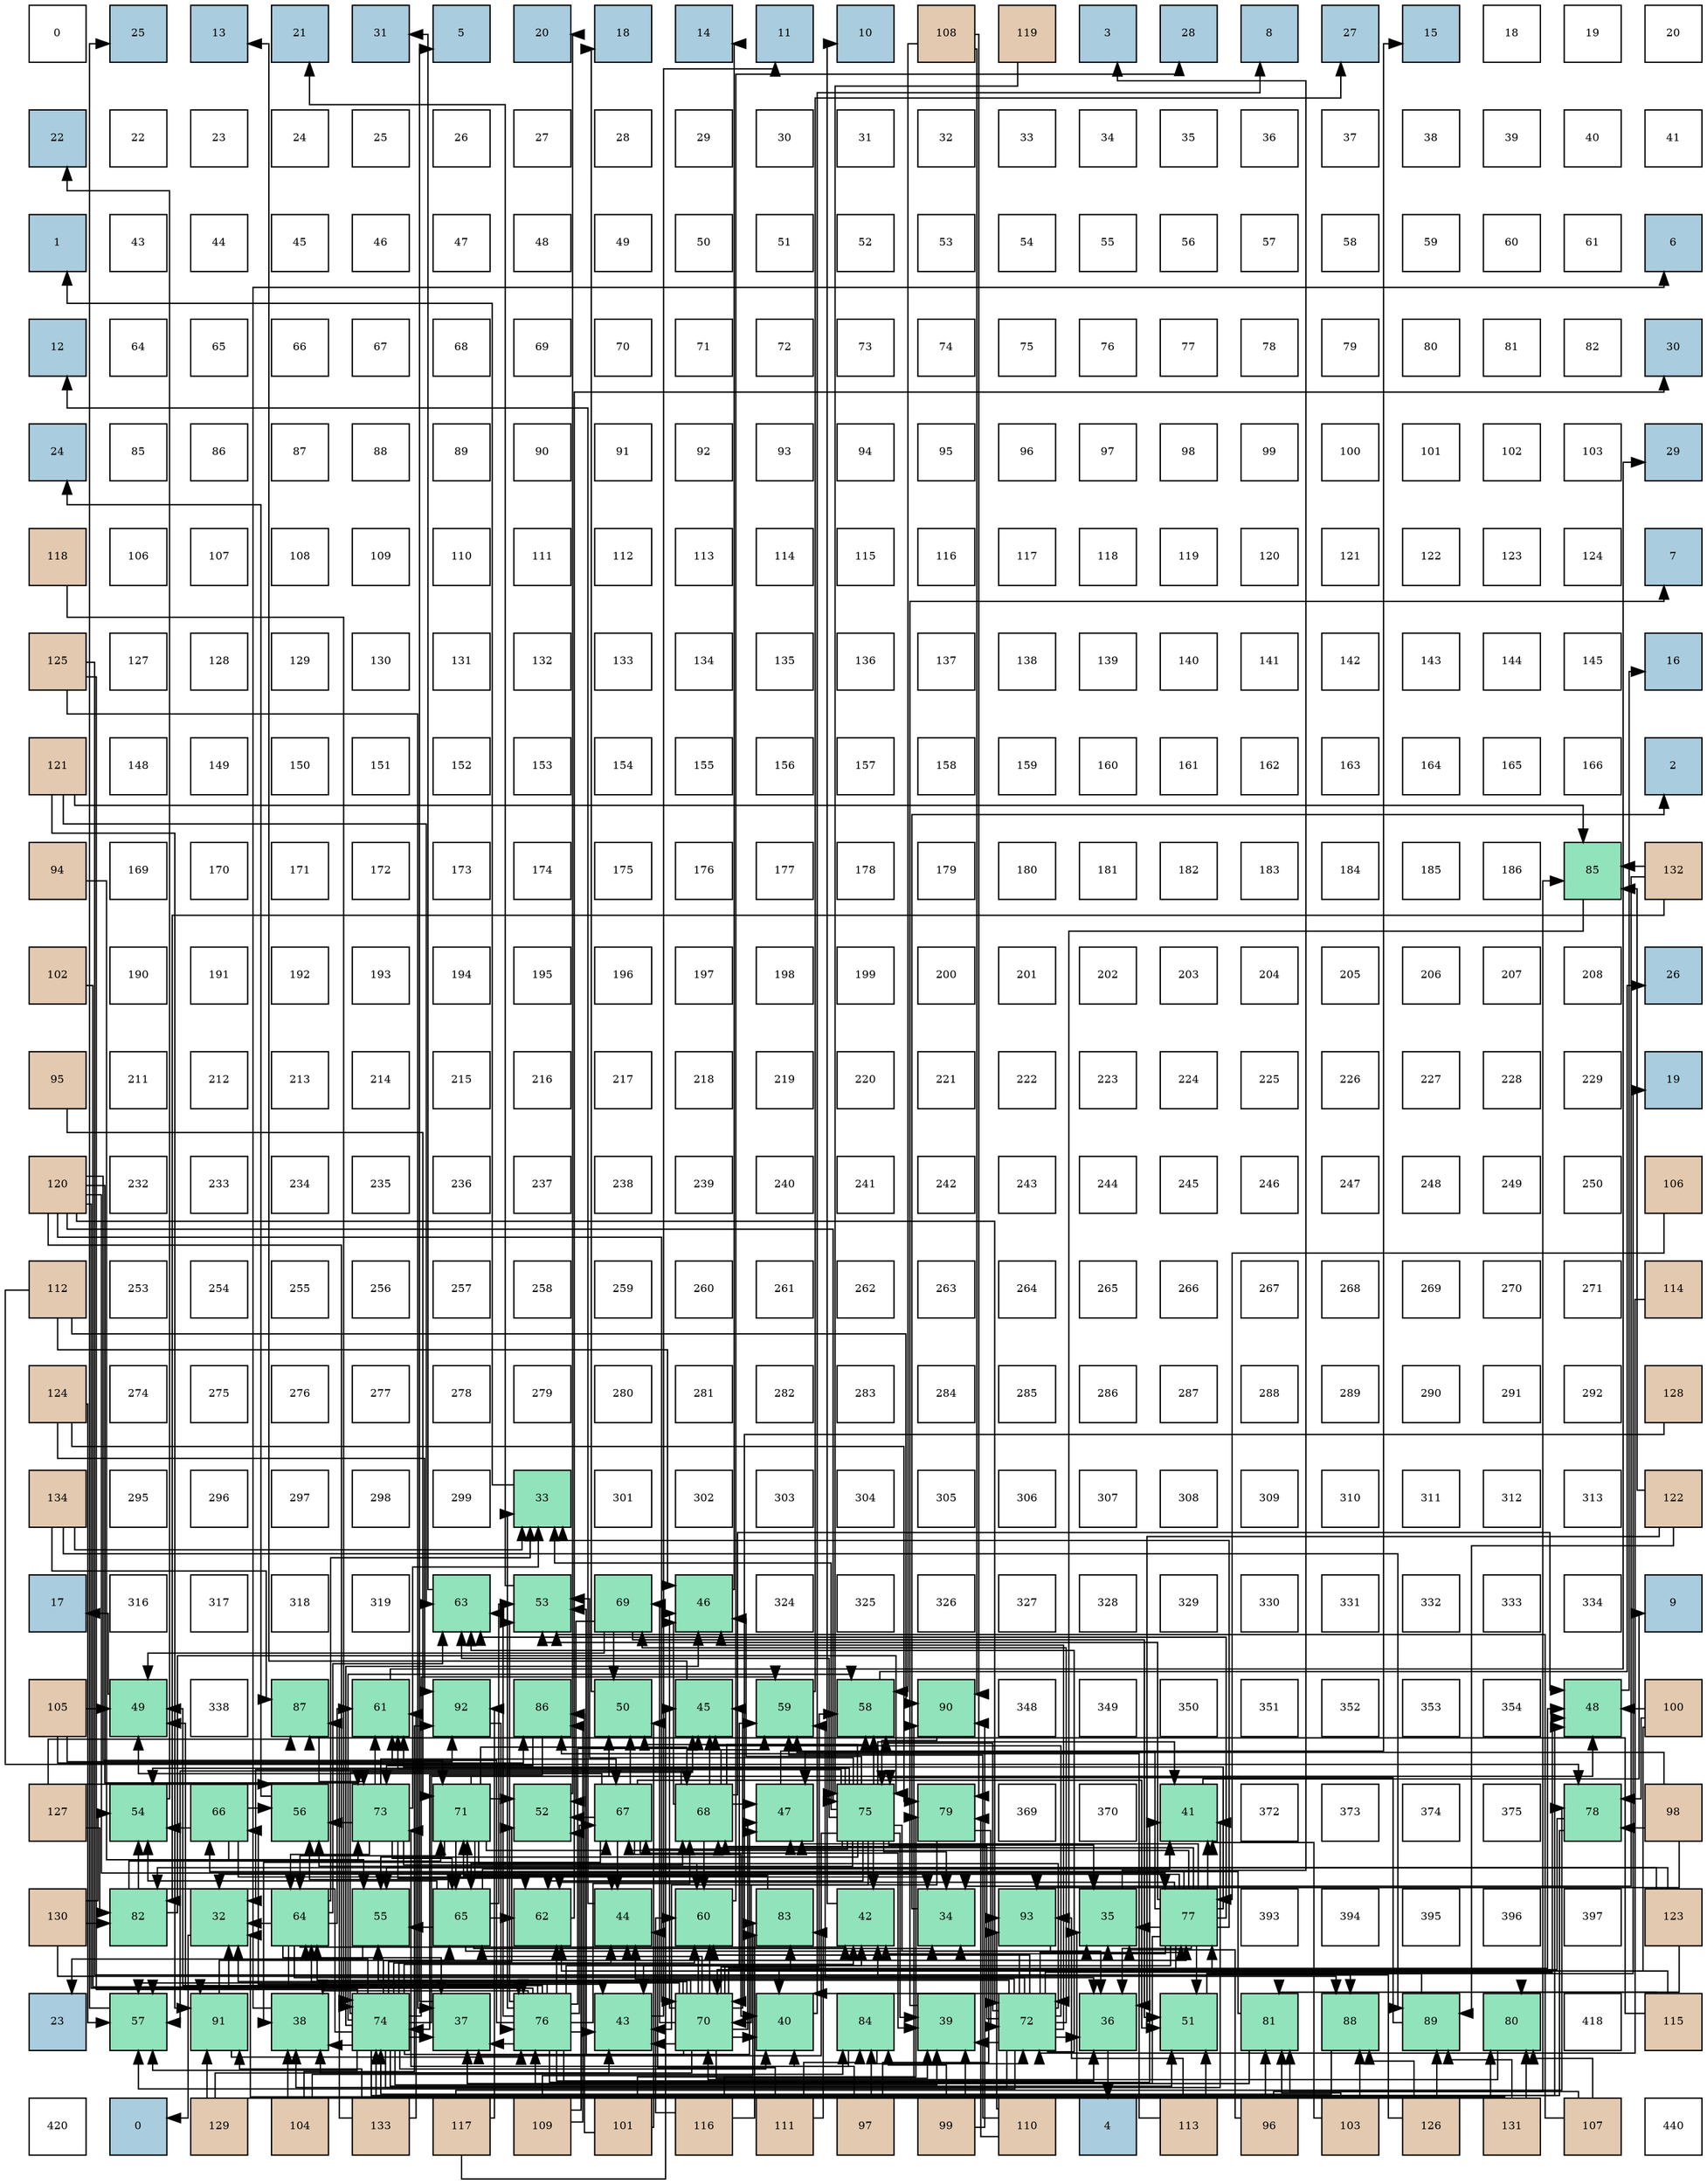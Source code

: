 digraph layout{
 rankdir=TB;
 splines=ortho;
 node [style=filled shape=square fixedsize=true width=0.6];
0[label="0", fontsize=8, fillcolor="#ffffff"];
1[label="25", fontsize=8, fillcolor="#a9ccde"];
2[label="13", fontsize=8, fillcolor="#a9ccde"];
3[label="21", fontsize=8, fillcolor="#a9ccde"];
4[label="31", fontsize=8, fillcolor="#a9ccde"];
5[label="5", fontsize=8, fillcolor="#a9ccde"];
6[label="20", fontsize=8, fillcolor="#a9ccde"];
7[label="18", fontsize=8, fillcolor="#a9ccde"];
8[label="14", fontsize=8, fillcolor="#a9ccde"];
9[label="11", fontsize=8, fillcolor="#a9ccde"];
10[label="10", fontsize=8, fillcolor="#a9ccde"];
11[label="108", fontsize=8, fillcolor="#e3c9af"];
12[label="119", fontsize=8, fillcolor="#e3c9af"];
13[label="3", fontsize=8, fillcolor="#a9ccde"];
14[label="28", fontsize=8, fillcolor="#a9ccde"];
15[label="8", fontsize=8, fillcolor="#a9ccde"];
16[label="27", fontsize=8, fillcolor="#a9ccde"];
17[label="15", fontsize=8, fillcolor="#a9ccde"];
18[label="18", fontsize=8, fillcolor="#ffffff"];
19[label="19", fontsize=8, fillcolor="#ffffff"];
20[label="20", fontsize=8, fillcolor="#ffffff"];
21[label="22", fontsize=8, fillcolor="#a9ccde"];
22[label="22", fontsize=8, fillcolor="#ffffff"];
23[label="23", fontsize=8, fillcolor="#ffffff"];
24[label="24", fontsize=8, fillcolor="#ffffff"];
25[label="25", fontsize=8, fillcolor="#ffffff"];
26[label="26", fontsize=8, fillcolor="#ffffff"];
27[label="27", fontsize=8, fillcolor="#ffffff"];
28[label="28", fontsize=8, fillcolor="#ffffff"];
29[label="29", fontsize=8, fillcolor="#ffffff"];
30[label="30", fontsize=8, fillcolor="#ffffff"];
31[label="31", fontsize=8, fillcolor="#ffffff"];
32[label="32", fontsize=8, fillcolor="#ffffff"];
33[label="33", fontsize=8, fillcolor="#ffffff"];
34[label="34", fontsize=8, fillcolor="#ffffff"];
35[label="35", fontsize=8, fillcolor="#ffffff"];
36[label="36", fontsize=8, fillcolor="#ffffff"];
37[label="37", fontsize=8, fillcolor="#ffffff"];
38[label="38", fontsize=8, fillcolor="#ffffff"];
39[label="39", fontsize=8, fillcolor="#ffffff"];
40[label="40", fontsize=8, fillcolor="#ffffff"];
41[label="41", fontsize=8, fillcolor="#ffffff"];
42[label="1", fontsize=8, fillcolor="#a9ccde"];
43[label="43", fontsize=8, fillcolor="#ffffff"];
44[label="44", fontsize=8, fillcolor="#ffffff"];
45[label="45", fontsize=8, fillcolor="#ffffff"];
46[label="46", fontsize=8, fillcolor="#ffffff"];
47[label="47", fontsize=8, fillcolor="#ffffff"];
48[label="48", fontsize=8, fillcolor="#ffffff"];
49[label="49", fontsize=8, fillcolor="#ffffff"];
50[label="50", fontsize=8, fillcolor="#ffffff"];
51[label="51", fontsize=8, fillcolor="#ffffff"];
52[label="52", fontsize=8, fillcolor="#ffffff"];
53[label="53", fontsize=8, fillcolor="#ffffff"];
54[label="54", fontsize=8, fillcolor="#ffffff"];
55[label="55", fontsize=8, fillcolor="#ffffff"];
56[label="56", fontsize=8, fillcolor="#ffffff"];
57[label="57", fontsize=8, fillcolor="#ffffff"];
58[label="58", fontsize=8, fillcolor="#ffffff"];
59[label="59", fontsize=8, fillcolor="#ffffff"];
60[label="60", fontsize=8, fillcolor="#ffffff"];
61[label="61", fontsize=8, fillcolor="#ffffff"];
62[label="6", fontsize=8, fillcolor="#a9ccde"];
63[label="12", fontsize=8, fillcolor="#a9ccde"];
64[label="64", fontsize=8, fillcolor="#ffffff"];
65[label="65", fontsize=8, fillcolor="#ffffff"];
66[label="66", fontsize=8, fillcolor="#ffffff"];
67[label="67", fontsize=8, fillcolor="#ffffff"];
68[label="68", fontsize=8, fillcolor="#ffffff"];
69[label="69", fontsize=8, fillcolor="#ffffff"];
70[label="70", fontsize=8, fillcolor="#ffffff"];
71[label="71", fontsize=8, fillcolor="#ffffff"];
72[label="72", fontsize=8, fillcolor="#ffffff"];
73[label="73", fontsize=8, fillcolor="#ffffff"];
74[label="74", fontsize=8, fillcolor="#ffffff"];
75[label="75", fontsize=8, fillcolor="#ffffff"];
76[label="76", fontsize=8, fillcolor="#ffffff"];
77[label="77", fontsize=8, fillcolor="#ffffff"];
78[label="78", fontsize=8, fillcolor="#ffffff"];
79[label="79", fontsize=8, fillcolor="#ffffff"];
80[label="80", fontsize=8, fillcolor="#ffffff"];
81[label="81", fontsize=8, fillcolor="#ffffff"];
82[label="82", fontsize=8, fillcolor="#ffffff"];
83[label="30", fontsize=8, fillcolor="#a9ccde"];
84[label="24", fontsize=8, fillcolor="#a9ccde"];
85[label="85", fontsize=8, fillcolor="#ffffff"];
86[label="86", fontsize=8, fillcolor="#ffffff"];
87[label="87", fontsize=8, fillcolor="#ffffff"];
88[label="88", fontsize=8, fillcolor="#ffffff"];
89[label="89", fontsize=8, fillcolor="#ffffff"];
90[label="90", fontsize=8, fillcolor="#ffffff"];
91[label="91", fontsize=8, fillcolor="#ffffff"];
92[label="92", fontsize=8, fillcolor="#ffffff"];
93[label="93", fontsize=8, fillcolor="#ffffff"];
94[label="94", fontsize=8, fillcolor="#ffffff"];
95[label="95", fontsize=8, fillcolor="#ffffff"];
96[label="96", fontsize=8, fillcolor="#ffffff"];
97[label="97", fontsize=8, fillcolor="#ffffff"];
98[label="98", fontsize=8, fillcolor="#ffffff"];
99[label="99", fontsize=8, fillcolor="#ffffff"];
100[label="100", fontsize=8, fillcolor="#ffffff"];
101[label="101", fontsize=8, fillcolor="#ffffff"];
102[label="102", fontsize=8, fillcolor="#ffffff"];
103[label="103", fontsize=8, fillcolor="#ffffff"];
104[label="29", fontsize=8, fillcolor="#a9ccde"];
105[label="118", fontsize=8, fillcolor="#e3c9af"];
106[label="106", fontsize=8, fillcolor="#ffffff"];
107[label="107", fontsize=8, fillcolor="#ffffff"];
108[label="108", fontsize=8, fillcolor="#ffffff"];
109[label="109", fontsize=8, fillcolor="#ffffff"];
110[label="110", fontsize=8, fillcolor="#ffffff"];
111[label="111", fontsize=8, fillcolor="#ffffff"];
112[label="112", fontsize=8, fillcolor="#ffffff"];
113[label="113", fontsize=8, fillcolor="#ffffff"];
114[label="114", fontsize=8, fillcolor="#ffffff"];
115[label="115", fontsize=8, fillcolor="#ffffff"];
116[label="116", fontsize=8, fillcolor="#ffffff"];
117[label="117", fontsize=8, fillcolor="#ffffff"];
118[label="118", fontsize=8, fillcolor="#ffffff"];
119[label="119", fontsize=8, fillcolor="#ffffff"];
120[label="120", fontsize=8, fillcolor="#ffffff"];
121[label="121", fontsize=8, fillcolor="#ffffff"];
122[label="122", fontsize=8, fillcolor="#ffffff"];
123[label="123", fontsize=8, fillcolor="#ffffff"];
124[label="124", fontsize=8, fillcolor="#ffffff"];
125[label="7", fontsize=8, fillcolor="#a9ccde"];
126[label="125", fontsize=8, fillcolor="#e3c9af"];
127[label="127", fontsize=8, fillcolor="#ffffff"];
128[label="128", fontsize=8, fillcolor="#ffffff"];
129[label="129", fontsize=8, fillcolor="#ffffff"];
130[label="130", fontsize=8, fillcolor="#ffffff"];
131[label="131", fontsize=8, fillcolor="#ffffff"];
132[label="132", fontsize=8, fillcolor="#ffffff"];
133[label="133", fontsize=8, fillcolor="#ffffff"];
134[label="134", fontsize=8, fillcolor="#ffffff"];
135[label="135", fontsize=8, fillcolor="#ffffff"];
136[label="136", fontsize=8, fillcolor="#ffffff"];
137[label="137", fontsize=8, fillcolor="#ffffff"];
138[label="138", fontsize=8, fillcolor="#ffffff"];
139[label="139", fontsize=8, fillcolor="#ffffff"];
140[label="140", fontsize=8, fillcolor="#ffffff"];
141[label="141", fontsize=8, fillcolor="#ffffff"];
142[label="142", fontsize=8, fillcolor="#ffffff"];
143[label="143", fontsize=8, fillcolor="#ffffff"];
144[label="144", fontsize=8, fillcolor="#ffffff"];
145[label="145", fontsize=8, fillcolor="#ffffff"];
146[label="16", fontsize=8, fillcolor="#a9ccde"];
147[label="121", fontsize=8, fillcolor="#e3c9af"];
148[label="148", fontsize=8, fillcolor="#ffffff"];
149[label="149", fontsize=8, fillcolor="#ffffff"];
150[label="150", fontsize=8, fillcolor="#ffffff"];
151[label="151", fontsize=8, fillcolor="#ffffff"];
152[label="152", fontsize=8, fillcolor="#ffffff"];
153[label="153", fontsize=8, fillcolor="#ffffff"];
154[label="154", fontsize=8, fillcolor="#ffffff"];
155[label="155", fontsize=8, fillcolor="#ffffff"];
156[label="156", fontsize=8, fillcolor="#ffffff"];
157[label="157", fontsize=8, fillcolor="#ffffff"];
158[label="158", fontsize=8, fillcolor="#ffffff"];
159[label="159", fontsize=8, fillcolor="#ffffff"];
160[label="160", fontsize=8, fillcolor="#ffffff"];
161[label="161", fontsize=8, fillcolor="#ffffff"];
162[label="162", fontsize=8, fillcolor="#ffffff"];
163[label="163", fontsize=8, fillcolor="#ffffff"];
164[label="164", fontsize=8, fillcolor="#ffffff"];
165[label="165", fontsize=8, fillcolor="#ffffff"];
166[label="166", fontsize=8, fillcolor="#ffffff"];
167[label="2", fontsize=8, fillcolor="#a9ccde"];
168[label="94", fontsize=8, fillcolor="#e3c9af"];
169[label="169", fontsize=8, fillcolor="#ffffff"];
170[label="170", fontsize=8, fillcolor="#ffffff"];
171[label="171", fontsize=8, fillcolor="#ffffff"];
172[label="172", fontsize=8, fillcolor="#ffffff"];
173[label="173", fontsize=8, fillcolor="#ffffff"];
174[label="174", fontsize=8, fillcolor="#ffffff"];
175[label="175", fontsize=8, fillcolor="#ffffff"];
176[label="176", fontsize=8, fillcolor="#ffffff"];
177[label="177", fontsize=8, fillcolor="#ffffff"];
178[label="178", fontsize=8, fillcolor="#ffffff"];
179[label="179", fontsize=8, fillcolor="#ffffff"];
180[label="180", fontsize=8, fillcolor="#ffffff"];
181[label="181", fontsize=8, fillcolor="#ffffff"];
182[label="182", fontsize=8, fillcolor="#ffffff"];
183[label="183", fontsize=8, fillcolor="#ffffff"];
184[label="184", fontsize=8, fillcolor="#ffffff"];
185[label="185", fontsize=8, fillcolor="#ffffff"];
186[label="186", fontsize=8, fillcolor="#ffffff"];
187[label="85", fontsize=8, fillcolor="#91e3bb"];
188[label="132", fontsize=8, fillcolor="#e3c9af"];
189[label="102", fontsize=8, fillcolor="#e3c9af"];
190[label="190", fontsize=8, fillcolor="#ffffff"];
191[label="191", fontsize=8, fillcolor="#ffffff"];
192[label="192", fontsize=8, fillcolor="#ffffff"];
193[label="193", fontsize=8, fillcolor="#ffffff"];
194[label="194", fontsize=8, fillcolor="#ffffff"];
195[label="195", fontsize=8, fillcolor="#ffffff"];
196[label="196", fontsize=8, fillcolor="#ffffff"];
197[label="197", fontsize=8, fillcolor="#ffffff"];
198[label="198", fontsize=8, fillcolor="#ffffff"];
199[label="199", fontsize=8, fillcolor="#ffffff"];
200[label="200", fontsize=8, fillcolor="#ffffff"];
201[label="201", fontsize=8, fillcolor="#ffffff"];
202[label="202", fontsize=8, fillcolor="#ffffff"];
203[label="203", fontsize=8, fillcolor="#ffffff"];
204[label="204", fontsize=8, fillcolor="#ffffff"];
205[label="205", fontsize=8, fillcolor="#ffffff"];
206[label="206", fontsize=8, fillcolor="#ffffff"];
207[label="207", fontsize=8, fillcolor="#ffffff"];
208[label="208", fontsize=8, fillcolor="#ffffff"];
209[label="26", fontsize=8, fillcolor="#a9ccde"];
210[label="95", fontsize=8, fillcolor="#e3c9af"];
211[label="211", fontsize=8, fillcolor="#ffffff"];
212[label="212", fontsize=8, fillcolor="#ffffff"];
213[label="213", fontsize=8, fillcolor="#ffffff"];
214[label="214", fontsize=8, fillcolor="#ffffff"];
215[label="215", fontsize=8, fillcolor="#ffffff"];
216[label="216", fontsize=8, fillcolor="#ffffff"];
217[label="217", fontsize=8, fillcolor="#ffffff"];
218[label="218", fontsize=8, fillcolor="#ffffff"];
219[label="219", fontsize=8, fillcolor="#ffffff"];
220[label="220", fontsize=8, fillcolor="#ffffff"];
221[label="221", fontsize=8, fillcolor="#ffffff"];
222[label="222", fontsize=8, fillcolor="#ffffff"];
223[label="223", fontsize=8, fillcolor="#ffffff"];
224[label="224", fontsize=8, fillcolor="#ffffff"];
225[label="225", fontsize=8, fillcolor="#ffffff"];
226[label="226", fontsize=8, fillcolor="#ffffff"];
227[label="227", fontsize=8, fillcolor="#ffffff"];
228[label="228", fontsize=8, fillcolor="#ffffff"];
229[label="229", fontsize=8, fillcolor="#ffffff"];
230[label="19", fontsize=8, fillcolor="#a9ccde"];
231[label="120", fontsize=8, fillcolor="#e3c9af"];
232[label="232", fontsize=8, fillcolor="#ffffff"];
233[label="233", fontsize=8, fillcolor="#ffffff"];
234[label="234", fontsize=8, fillcolor="#ffffff"];
235[label="235", fontsize=8, fillcolor="#ffffff"];
236[label="236", fontsize=8, fillcolor="#ffffff"];
237[label="237", fontsize=8, fillcolor="#ffffff"];
238[label="238", fontsize=8, fillcolor="#ffffff"];
239[label="239", fontsize=8, fillcolor="#ffffff"];
240[label="240", fontsize=8, fillcolor="#ffffff"];
241[label="241", fontsize=8, fillcolor="#ffffff"];
242[label="242", fontsize=8, fillcolor="#ffffff"];
243[label="243", fontsize=8, fillcolor="#ffffff"];
244[label="244", fontsize=8, fillcolor="#ffffff"];
245[label="245", fontsize=8, fillcolor="#ffffff"];
246[label="246", fontsize=8, fillcolor="#ffffff"];
247[label="247", fontsize=8, fillcolor="#ffffff"];
248[label="248", fontsize=8, fillcolor="#ffffff"];
249[label="249", fontsize=8, fillcolor="#ffffff"];
250[label="250", fontsize=8, fillcolor="#ffffff"];
251[label="106", fontsize=8, fillcolor="#e3c9af"];
252[label="112", fontsize=8, fillcolor="#e3c9af"];
253[label="253", fontsize=8, fillcolor="#ffffff"];
254[label="254", fontsize=8, fillcolor="#ffffff"];
255[label="255", fontsize=8, fillcolor="#ffffff"];
256[label="256", fontsize=8, fillcolor="#ffffff"];
257[label="257", fontsize=8, fillcolor="#ffffff"];
258[label="258", fontsize=8, fillcolor="#ffffff"];
259[label="259", fontsize=8, fillcolor="#ffffff"];
260[label="260", fontsize=8, fillcolor="#ffffff"];
261[label="261", fontsize=8, fillcolor="#ffffff"];
262[label="262", fontsize=8, fillcolor="#ffffff"];
263[label="263", fontsize=8, fillcolor="#ffffff"];
264[label="264", fontsize=8, fillcolor="#ffffff"];
265[label="265", fontsize=8, fillcolor="#ffffff"];
266[label="266", fontsize=8, fillcolor="#ffffff"];
267[label="267", fontsize=8, fillcolor="#ffffff"];
268[label="268", fontsize=8, fillcolor="#ffffff"];
269[label="269", fontsize=8, fillcolor="#ffffff"];
270[label="270", fontsize=8, fillcolor="#ffffff"];
271[label="271", fontsize=8, fillcolor="#ffffff"];
272[label="114", fontsize=8, fillcolor="#e3c9af"];
273[label="124", fontsize=8, fillcolor="#e3c9af"];
274[label="274", fontsize=8, fillcolor="#ffffff"];
275[label="275", fontsize=8, fillcolor="#ffffff"];
276[label="276", fontsize=8, fillcolor="#ffffff"];
277[label="277", fontsize=8, fillcolor="#ffffff"];
278[label="278", fontsize=8, fillcolor="#ffffff"];
279[label="279", fontsize=8, fillcolor="#ffffff"];
280[label="280", fontsize=8, fillcolor="#ffffff"];
281[label="281", fontsize=8, fillcolor="#ffffff"];
282[label="282", fontsize=8, fillcolor="#ffffff"];
283[label="283", fontsize=8, fillcolor="#ffffff"];
284[label="284", fontsize=8, fillcolor="#ffffff"];
285[label="285", fontsize=8, fillcolor="#ffffff"];
286[label="286", fontsize=8, fillcolor="#ffffff"];
287[label="287", fontsize=8, fillcolor="#ffffff"];
288[label="288", fontsize=8, fillcolor="#ffffff"];
289[label="289", fontsize=8, fillcolor="#ffffff"];
290[label="290", fontsize=8, fillcolor="#ffffff"];
291[label="291", fontsize=8, fillcolor="#ffffff"];
292[label="292", fontsize=8, fillcolor="#ffffff"];
293[label="128", fontsize=8, fillcolor="#e3c9af"];
294[label="134", fontsize=8, fillcolor="#e3c9af"];
295[label="295", fontsize=8, fillcolor="#ffffff"];
296[label="296", fontsize=8, fillcolor="#ffffff"];
297[label="297", fontsize=8, fillcolor="#ffffff"];
298[label="298", fontsize=8, fillcolor="#ffffff"];
299[label="299", fontsize=8, fillcolor="#ffffff"];
300[label="33", fontsize=8, fillcolor="#91e3bb"];
301[label="301", fontsize=8, fillcolor="#ffffff"];
302[label="302", fontsize=8, fillcolor="#ffffff"];
303[label="303", fontsize=8, fillcolor="#ffffff"];
304[label="304", fontsize=8, fillcolor="#ffffff"];
305[label="305", fontsize=8, fillcolor="#ffffff"];
306[label="306", fontsize=8, fillcolor="#ffffff"];
307[label="307", fontsize=8, fillcolor="#ffffff"];
308[label="308", fontsize=8, fillcolor="#ffffff"];
309[label="309", fontsize=8, fillcolor="#ffffff"];
310[label="310", fontsize=8, fillcolor="#ffffff"];
311[label="311", fontsize=8, fillcolor="#ffffff"];
312[label="312", fontsize=8, fillcolor="#ffffff"];
313[label="313", fontsize=8, fillcolor="#ffffff"];
314[label="122", fontsize=8, fillcolor="#e3c9af"];
315[label="17", fontsize=8, fillcolor="#a9ccde"];
316[label="316", fontsize=8, fillcolor="#ffffff"];
317[label="317", fontsize=8, fillcolor="#ffffff"];
318[label="318", fontsize=8, fillcolor="#ffffff"];
319[label="319", fontsize=8, fillcolor="#ffffff"];
320[label="63", fontsize=8, fillcolor="#91e3bb"];
321[label="53", fontsize=8, fillcolor="#91e3bb"];
322[label="69", fontsize=8, fillcolor="#91e3bb"];
323[label="46", fontsize=8, fillcolor="#91e3bb"];
324[label="324", fontsize=8, fillcolor="#ffffff"];
325[label="325", fontsize=8, fillcolor="#ffffff"];
326[label="326", fontsize=8, fillcolor="#ffffff"];
327[label="327", fontsize=8, fillcolor="#ffffff"];
328[label="328", fontsize=8, fillcolor="#ffffff"];
329[label="329", fontsize=8, fillcolor="#ffffff"];
330[label="330", fontsize=8, fillcolor="#ffffff"];
331[label="331", fontsize=8, fillcolor="#ffffff"];
332[label="332", fontsize=8, fillcolor="#ffffff"];
333[label="333", fontsize=8, fillcolor="#ffffff"];
334[label="334", fontsize=8, fillcolor="#ffffff"];
335[label="9", fontsize=8, fillcolor="#a9ccde"];
336[label="105", fontsize=8, fillcolor="#e3c9af"];
337[label="49", fontsize=8, fillcolor="#91e3bb"];
338[label="338", fontsize=8, fillcolor="#ffffff"];
339[label="87", fontsize=8, fillcolor="#91e3bb"];
340[label="61", fontsize=8, fillcolor="#91e3bb"];
341[label="92", fontsize=8, fillcolor="#91e3bb"];
342[label="86", fontsize=8, fillcolor="#91e3bb"];
343[label="50", fontsize=8, fillcolor="#91e3bb"];
344[label="45", fontsize=8, fillcolor="#91e3bb"];
345[label="59", fontsize=8, fillcolor="#91e3bb"];
346[label="58", fontsize=8, fillcolor="#91e3bb"];
347[label="90", fontsize=8, fillcolor="#91e3bb"];
348[label="348", fontsize=8, fillcolor="#ffffff"];
349[label="349", fontsize=8, fillcolor="#ffffff"];
350[label="350", fontsize=8, fillcolor="#ffffff"];
351[label="351", fontsize=8, fillcolor="#ffffff"];
352[label="352", fontsize=8, fillcolor="#ffffff"];
353[label="353", fontsize=8, fillcolor="#ffffff"];
354[label="354", fontsize=8, fillcolor="#ffffff"];
355[label="48", fontsize=8, fillcolor="#91e3bb"];
356[label="100", fontsize=8, fillcolor="#e3c9af"];
357[label="127", fontsize=8, fillcolor="#e3c9af"];
358[label="54", fontsize=8, fillcolor="#91e3bb"];
359[label="66", fontsize=8, fillcolor="#91e3bb"];
360[label="56", fontsize=8, fillcolor="#91e3bb"];
361[label="73", fontsize=8, fillcolor="#91e3bb"];
362[label="71", fontsize=8, fillcolor="#91e3bb"];
363[label="52", fontsize=8, fillcolor="#91e3bb"];
364[label="67", fontsize=8, fillcolor="#91e3bb"];
365[label="68", fontsize=8, fillcolor="#91e3bb"];
366[label="47", fontsize=8, fillcolor="#91e3bb"];
367[label="75", fontsize=8, fillcolor="#91e3bb"];
368[label="79", fontsize=8, fillcolor="#91e3bb"];
369[label="369", fontsize=8, fillcolor="#ffffff"];
370[label="370", fontsize=8, fillcolor="#ffffff"];
371[label="41", fontsize=8, fillcolor="#91e3bb"];
372[label="372", fontsize=8, fillcolor="#ffffff"];
373[label="373", fontsize=8, fillcolor="#ffffff"];
374[label="374", fontsize=8, fillcolor="#ffffff"];
375[label="375", fontsize=8, fillcolor="#ffffff"];
376[label="78", fontsize=8, fillcolor="#91e3bb"];
377[label="98", fontsize=8, fillcolor="#e3c9af"];
378[label="130", fontsize=8, fillcolor="#e3c9af"];
379[label="82", fontsize=8, fillcolor="#91e3bb"];
380[label="32", fontsize=8, fillcolor="#91e3bb"];
381[label="64", fontsize=8, fillcolor="#91e3bb"];
382[label="55", fontsize=8, fillcolor="#91e3bb"];
383[label="65", fontsize=8, fillcolor="#91e3bb"];
384[label="62", fontsize=8, fillcolor="#91e3bb"];
385[label="44", fontsize=8, fillcolor="#91e3bb"];
386[label="60", fontsize=8, fillcolor="#91e3bb"];
387[label="83", fontsize=8, fillcolor="#91e3bb"];
388[label="42", fontsize=8, fillcolor="#91e3bb"];
389[label="34", fontsize=8, fillcolor="#91e3bb"];
390[label="93", fontsize=8, fillcolor="#91e3bb"];
391[label="35", fontsize=8, fillcolor="#91e3bb"];
392[label="77", fontsize=8, fillcolor="#91e3bb"];
393[label="393", fontsize=8, fillcolor="#ffffff"];
394[label="394", fontsize=8, fillcolor="#ffffff"];
395[label="395", fontsize=8, fillcolor="#ffffff"];
396[label="396", fontsize=8, fillcolor="#ffffff"];
397[label="397", fontsize=8, fillcolor="#ffffff"];
398[label="123", fontsize=8, fillcolor="#e3c9af"];
399[label="23", fontsize=8, fillcolor="#a9ccde"];
400[label="57", fontsize=8, fillcolor="#91e3bb"];
401[label="91", fontsize=8, fillcolor="#91e3bb"];
402[label="38", fontsize=8, fillcolor="#91e3bb"];
403[label="74", fontsize=8, fillcolor="#91e3bb"];
404[label="37", fontsize=8, fillcolor="#91e3bb"];
405[label="76", fontsize=8, fillcolor="#91e3bb"];
406[label="43", fontsize=8, fillcolor="#91e3bb"];
407[label="70", fontsize=8, fillcolor="#91e3bb"];
408[label="40", fontsize=8, fillcolor="#91e3bb"];
409[label="84", fontsize=8, fillcolor="#91e3bb"];
410[label="39", fontsize=8, fillcolor="#91e3bb"];
411[label="72", fontsize=8, fillcolor="#91e3bb"];
412[label="36", fontsize=8, fillcolor="#91e3bb"];
413[label="51", fontsize=8, fillcolor="#91e3bb"];
414[label="81", fontsize=8, fillcolor="#91e3bb"];
415[label="88", fontsize=8, fillcolor="#91e3bb"];
416[label="89", fontsize=8, fillcolor="#91e3bb"];
417[label="80", fontsize=8, fillcolor="#91e3bb"];
418[label="418", fontsize=8, fillcolor="#ffffff"];
419[label="115", fontsize=8, fillcolor="#e3c9af"];
420[label="420", fontsize=8, fillcolor="#ffffff"];
421[label="0", fontsize=8, fillcolor="#a9ccde"];
422[label="129", fontsize=8, fillcolor="#e3c9af"];
423[label="104", fontsize=8, fillcolor="#e3c9af"];
424[label="133", fontsize=8, fillcolor="#e3c9af"];
425[label="117", fontsize=8, fillcolor="#e3c9af"];
426[label="109", fontsize=8, fillcolor="#e3c9af"];
427[label="101", fontsize=8, fillcolor="#e3c9af"];
428[label="116", fontsize=8, fillcolor="#e3c9af"];
429[label="111", fontsize=8, fillcolor="#e3c9af"];
430[label="97", fontsize=8, fillcolor="#e3c9af"];
431[label="99", fontsize=8, fillcolor="#e3c9af"];
432[label="110", fontsize=8, fillcolor="#e3c9af"];
433[label="4", fontsize=8, fillcolor="#a9ccde"];
434[label="113", fontsize=8, fillcolor="#e3c9af"];
435[label="96", fontsize=8, fillcolor="#e3c9af"];
436[label="103", fontsize=8, fillcolor="#e3c9af"];
437[label="126", fontsize=8, fillcolor="#e3c9af"];
438[label="131", fontsize=8, fillcolor="#e3c9af"];
439[label="107", fontsize=8, fillcolor="#e3c9af"];
440[label="440", fontsize=8, fillcolor="#ffffff"];
edge [constraint=false, style=vis];380 -> 421;
300 -> 42;
389 -> 167;
391 -> 13;
412 -> 433;
404 -> 5;
402 -> 62;
410 -> 125;
408 -> 15;
371 -> 335;
388 -> 10;
406 -> 9;
385 -> 63;
344 -> 2;
323 -> 8;
366 -> 17;
355 -> 146;
337 -> 315;
343 -> 7;
413 -> 230;
363 -> 6;
321 -> 3;
358 -> 21;
382 -> 399;
360 -> 84;
400 -> 1;
346 -> 209;
345 -> 16;
386 -> 14;
340 -> 104;
384 -> 83;
320 -> 4;
381 -> 380;
381 -> 300;
381 -> 412;
381 -> 404;
381 -> 388;
381 -> 406;
381 -> 340;
381 -> 320;
383 -> 389;
383 -> 391;
383 -> 371;
383 -> 321;
383 -> 358;
383 -> 382;
383 -> 360;
383 -> 384;
359 -> 389;
359 -> 358;
359 -> 382;
359 -> 360;
364 -> 402;
364 -> 410;
364 -> 408;
364 -> 385;
364 -> 337;
364 -> 343;
364 -> 413;
364 -> 363;
365 -> 344;
365 -> 323;
365 -> 366;
365 -> 355;
365 -> 400;
365 -> 346;
365 -> 345;
365 -> 386;
322 -> 337;
322 -> 343;
322 -> 413;
322 -> 363;
407 -> 380;
407 -> 402;
407 -> 410;
407 -> 408;
407 -> 406;
407 -> 385;
407 -> 344;
407 -> 323;
407 -> 366;
407 -> 355;
407 -> 321;
407 -> 382;
407 -> 400;
407 -> 346;
407 -> 345;
407 -> 386;
407 -> 381;
407 -> 383;
407 -> 322;
362 -> 385;
362 -> 355;
362 -> 363;
362 -> 386;
362 -> 381;
362 -> 383;
362 -> 364;
362 -> 365;
411 -> 389;
411 -> 391;
411 -> 412;
411 -> 402;
411 -> 410;
411 -> 408;
411 -> 385;
411 -> 344;
411 -> 323;
411 -> 366;
411 -> 355;
411 -> 400;
411 -> 346;
411 -> 345;
411 -> 386;
411 -> 320;
411 -> 381;
411 -> 383;
411 -> 322;
361 -> 300;
361 -> 360;
361 -> 340;
361 -> 384;
361 -> 381;
361 -> 383;
361 -> 364;
361 -> 365;
403 -> 404;
403 -> 402;
403 -> 410;
403 -> 408;
403 -> 371;
403 -> 388;
403 -> 385;
403 -> 344;
403 -> 323;
403 -> 366;
403 -> 355;
403 -> 337;
403 -> 343;
403 -> 413;
403 -> 363;
403 -> 358;
403 -> 400;
403 -> 346;
403 -> 345;
403 -> 386;
403 -> 381;
403 -> 383;
367 -> 380;
367 -> 300;
367 -> 389;
367 -> 391;
367 -> 412;
367 -> 404;
367 -> 410;
367 -> 371;
367 -> 388;
367 -> 406;
367 -> 323;
367 -> 343;
367 -> 321;
367 -> 358;
367 -> 382;
367 -> 360;
367 -> 346;
367 -> 340;
367 -> 384;
367 -> 320;
367 -> 364;
367 -> 365;
405 -> 380;
405 -> 300;
405 -> 391;
405 -> 412;
405 -> 404;
405 -> 402;
405 -> 371;
405 -> 388;
405 -> 406;
405 -> 344;
405 -> 337;
405 -> 321;
405 -> 400;
405 -> 340;
405 -> 384;
405 -> 320;
405 -> 359;
405 -> 364;
405 -> 365;
392 -> 380;
392 -> 300;
392 -> 391;
392 -> 412;
392 -> 404;
392 -> 408;
392 -> 371;
392 -> 388;
392 -> 406;
392 -> 366;
392 -> 413;
392 -> 321;
392 -> 345;
392 -> 340;
392 -> 384;
392 -> 320;
392 -> 359;
392 -> 364;
392 -> 365;
376 -> 407;
376 -> 403;
368 -> 407;
368 -> 411;
417 -> 407;
414 -> 362;
414 -> 405;
379 -> 362;
379 -> 367;
387 -> 362;
409 -> 411;
409 -> 361;
187 -> 411;
342 -> 361;
342 -> 403;
339 -> 361;
415 -> 403;
416 -> 367;
416 -> 392;
347 -> 367;
401 -> 405;
401 -> 392;
341 -> 405;
390 -> 392;
168 -> 361;
210 -> 362;
435 -> 391;
435 -> 414;
435 -> 187;
430 -> 408;
430 -> 409;
430 -> 390;
377 -> 366;
377 -> 376;
377 -> 390;
431 -> 410;
431 -> 409;
431 -> 347;
356 -> 355;
356 -> 376;
356 -> 387;
427 -> 343;
427 -> 342;
427 -> 347;
189 -> 405;
436 -> 371;
436 -> 414;
436 -> 415;
423 -> 402;
423 -> 409;
423 -> 341;
336 -> 337;
336 -> 342;
336 -> 341;
251 -> 392;
439 -> 321;
439 -> 417;
439 -> 414;
11 -> 346;
11 -> 368;
11 -> 347;
426 -> 363;
426 -> 387;
426 -> 342;
432 -> 345;
432 -> 368;
432 -> 390;
429 -> 385;
429 -> 387;
429 -> 409;
252 -> 323;
252 -> 376;
252 -> 347;
434 -> 413;
434 -> 342;
434 -> 390;
272 -> 411;
419 -> 384;
419 -> 414;
419 -> 339;
428 -> 386;
428 -> 368;
428 -> 387;
425 -> 344;
425 -> 376;
425 -> 341;
105 -> 403;
12 -> 367;
231 -> 407;
231 -> 362;
231 -> 411;
231 -> 361;
231 -> 403;
231 -> 367;
231 -> 405;
231 -> 392;
147 -> 320;
147 -> 187;
147 -> 401;
314 -> 412;
314 -> 187;
314 -> 416;
398 -> 382;
398 -> 417;
398 -> 379;
273 -> 400;
273 -> 368;
273 -> 341;
126 -> 404;
126 -> 415;
126 -> 401;
437 -> 388;
437 -> 415;
437 -> 416;
357 -> 360;
357 -> 379;
357 -> 339;
293 -> 407;
422 -> 406;
422 -> 417;
422 -> 401;
378 -> 358;
378 -> 379;
378 -> 415;
438 -> 380;
438 -> 417;
438 -> 416;
188 -> 389;
188 -> 379;
188 -> 187;
424 -> 340;
424 -> 339;
424 -> 401;
294 -> 300;
294 -> 339;
294 -> 416;
edge [constraint=true, style=invis];
0 -> 21 -> 42 -> 63 -> 84 -> 105 -> 126 -> 147 -> 168 -> 189 -> 210 -> 231 -> 252 -> 273 -> 294 -> 315 -> 336 -> 357 -> 378 -> 399 -> 420;
1 -> 22 -> 43 -> 64 -> 85 -> 106 -> 127 -> 148 -> 169 -> 190 -> 211 -> 232 -> 253 -> 274 -> 295 -> 316 -> 337 -> 358 -> 379 -> 400 -> 421;
2 -> 23 -> 44 -> 65 -> 86 -> 107 -> 128 -> 149 -> 170 -> 191 -> 212 -> 233 -> 254 -> 275 -> 296 -> 317 -> 338 -> 359 -> 380 -> 401 -> 422;
3 -> 24 -> 45 -> 66 -> 87 -> 108 -> 129 -> 150 -> 171 -> 192 -> 213 -> 234 -> 255 -> 276 -> 297 -> 318 -> 339 -> 360 -> 381 -> 402 -> 423;
4 -> 25 -> 46 -> 67 -> 88 -> 109 -> 130 -> 151 -> 172 -> 193 -> 214 -> 235 -> 256 -> 277 -> 298 -> 319 -> 340 -> 361 -> 382 -> 403 -> 424;
5 -> 26 -> 47 -> 68 -> 89 -> 110 -> 131 -> 152 -> 173 -> 194 -> 215 -> 236 -> 257 -> 278 -> 299 -> 320 -> 341 -> 362 -> 383 -> 404 -> 425;
6 -> 27 -> 48 -> 69 -> 90 -> 111 -> 132 -> 153 -> 174 -> 195 -> 216 -> 237 -> 258 -> 279 -> 300 -> 321 -> 342 -> 363 -> 384 -> 405 -> 426;
7 -> 28 -> 49 -> 70 -> 91 -> 112 -> 133 -> 154 -> 175 -> 196 -> 217 -> 238 -> 259 -> 280 -> 301 -> 322 -> 343 -> 364 -> 385 -> 406 -> 427;
8 -> 29 -> 50 -> 71 -> 92 -> 113 -> 134 -> 155 -> 176 -> 197 -> 218 -> 239 -> 260 -> 281 -> 302 -> 323 -> 344 -> 365 -> 386 -> 407 -> 428;
9 -> 30 -> 51 -> 72 -> 93 -> 114 -> 135 -> 156 -> 177 -> 198 -> 219 -> 240 -> 261 -> 282 -> 303 -> 324 -> 345 -> 366 -> 387 -> 408 -> 429;
10 -> 31 -> 52 -> 73 -> 94 -> 115 -> 136 -> 157 -> 178 -> 199 -> 220 -> 241 -> 262 -> 283 -> 304 -> 325 -> 346 -> 367 -> 388 -> 409 -> 430;
11 -> 32 -> 53 -> 74 -> 95 -> 116 -> 137 -> 158 -> 179 -> 200 -> 221 -> 242 -> 263 -> 284 -> 305 -> 326 -> 347 -> 368 -> 389 -> 410 -> 431;
12 -> 33 -> 54 -> 75 -> 96 -> 117 -> 138 -> 159 -> 180 -> 201 -> 222 -> 243 -> 264 -> 285 -> 306 -> 327 -> 348 -> 369 -> 390 -> 411 -> 432;
13 -> 34 -> 55 -> 76 -> 97 -> 118 -> 139 -> 160 -> 181 -> 202 -> 223 -> 244 -> 265 -> 286 -> 307 -> 328 -> 349 -> 370 -> 391 -> 412 -> 433;
14 -> 35 -> 56 -> 77 -> 98 -> 119 -> 140 -> 161 -> 182 -> 203 -> 224 -> 245 -> 266 -> 287 -> 308 -> 329 -> 350 -> 371 -> 392 -> 413 -> 434;
15 -> 36 -> 57 -> 78 -> 99 -> 120 -> 141 -> 162 -> 183 -> 204 -> 225 -> 246 -> 267 -> 288 -> 309 -> 330 -> 351 -> 372 -> 393 -> 414 -> 435;
16 -> 37 -> 58 -> 79 -> 100 -> 121 -> 142 -> 163 -> 184 -> 205 -> 226 -> 247 -> 268 -> 289 -> 310 -> 331 -> 352 -> 373 -> 394 -> 415 -> 436;
17 -> 38 -> 59 -> 80 -> 101 -> 122 -> 143 -> 164 -> 185 -> 206 -> 227 -> 248 -> 269 -> 290 -> 311 -> 332 -> 353 -> 374 -> 395 -> 416 -> 437;
18 -> 39 -> 60 -> 81 -> 102 -> 123 -> 144 -> 165 -> 186 -> 207 -> 228 -> 249 -> 270 -> 291 -> 312 -> 333 -> 354 -> 375 -> 396 -> 417 -> 438;
19 -> 40 -> 61 -> 82 -> 103 -> 124 -> 145 -> 166 -> 187 -> 208 -> 229 -> 250 -> 271 -> 292 -> 313 -> 334 -> 355 -> 376 -> 397 -> 418 -> 439;
20 -> 41 -> 62 -> 83 -> 104 -> 125 -> 146 -> 167 -> 188 -> 209 -> 230 -> 251 -> 272 -> 293 -> 314 -> 335 -> 356 -> 377 -> 398 -> 419 -> 440;
rank = same {0 -> 1 -> 2 -> 3 -> 4 -> 5 -> 6 -> 7 -> 8 -> 9 -> 10 -> 11 -> 12 -> 13 -> 14 -> 15 -> 16 -> 17 -> 18 -> 19 -> 20};
rank = same {21 -> 22 -> 23 -> 24 -> 25 -> 26 -> 27 -> 28 -> 29 -> 30 -> 31 -> 32 -> 33 -> 34 -> 35 -> 36 -> 37 -> 38 -> 39 -> 40 -> 41};
rank = same {42 -> 43 -> 44 -> 45 -> 46 -> 47 -> 48 -> 49 -> 50 -> 51 -> 52 -> 53 -> 54 -> 55 -> 56 -> 57 -> 58 -> 59 -> 60 -> 61 -> 62};
rank = same {63 -> 64 -> 65 -> 66 -> 67 -> 68 -> 69 -> 70 -> 71 -> 72 -> 73 -> 74 -> 75 -> 76 -> 77 -> 78 -> 79 -> 80 -> 81 -> 82 -> 83};
rank = same {84 -> 85 -> 86 -> 87 -> 88 -> 89 -> 90 -> 91 -> 92 -> 93 -> 94 -> 95 -> 96 -> 97 -> 98 -> 99 -> 100 -> 101 -> 102 -> 103 -> 104};
rank = same {105 -> 106 -> 107 -> 108 -> 109 -> 110 -> 111 -> 112 -> 113 -> 114 -> 115 -> 116 -> 117 -> 118 -> 119 -> 120 -> 121 -> 122 -> 123 -> 124 -> 125};
rank = same {126 -> 127 -> 128 -> 129 -> 130 -> 131 -> 132 -> 133 -> 134 -> 135 -> 136 -> 137 -> 138 -> 139 -> 140 -> 141 -> 142 -> 143 -> 144 -> 145 -> 146};
rank = same {147 -> 148 -> 149 -> 150 -> 151 -> 152 -> 153 -> 154 -> 155 -> 156 -> 157 -> 158 -> 159 -> 160 -> 161 -> 162 -> 163 -> 164 -> 165 -> 166 -> 167};
rank = same {168 -> 169 -> 170 -> 171 -> 172 -> 173 -> 174 -> 175 -> 176 -> 177 -> 178 -> 179 -> 180 -> 181 -> 182 -> 183 -> 184 -> 185 -> 186 -> 187 -> 188};
rank = same {189 -> 190 -> 191 -> 192 -> 193 -> 194 -> 195 -> 196 -> 197 -> 198 -> 199 -> 200 -> 201 -> 202 -> 203 -> 204 -> 205 -> 206 -> 207 -> 208 -> 209};
rank = same {210 -> 211 -> 212 -> 213 -> 214 -> 215 -> 216 -> 217 -> 218 -> 219 -> 220 -> 221 -> 222 -> 223 -> 224 -> 225 -> 226 -> 227 -> 228 -> 229 -> 230};
rank = same {231 -> 232 -> 233 -> 234 -> 235 -> 236 -> 237 -> 238 -> 239 -> 240 -> 241 -> 242 -> 243 -> 244 -> 245 -> 246 -> 247 -> 248 -> 249 -> 250 -> 251};
rank = same {252 -> 253 -> 254 -> 255 -> 256 -> 257 -> 258 -> 259 -> 260 -> 261 -> 262 -> 263 -> 264 -> 265 -> 266 -> 267 -> 268 -> 269 -> 270 -> 271 -> 272};
rank = same {273 -> 274 -> 275 -> 276 -> 277 -> 278 -> 279 -> 280 -> 281 -> 282 -> 283 -> 284 -> 285 -> 286 -> 287 -> 288 -> 289 -> 290 -> 291 -> 292 -> 293};
rank = same {294 -> 295 -> 296 -> 297 -> 298 -> 299 -> 300 -> 301 -> 302 -> 303 -> 304 -> 305 -> 306 -> 307 -> 308 -> 309 -> 310 -> 311 -> 312 -> 313 -> 314};
rank = same {315 -> 316 -> 317 -> 318 -> 319 -> 320 -> 321 -> 322 -> 323 -> 324 -> 325 -> 326 -> 327 -> 328 -> 329 -> 330 -> 331 -> 332 -> 333 -> 334 -> 335};
rank = same {336 -> 337 -> 338 -> 339 -> 340 -> 341 -> 342 -> 343 -> 344 -> 345 -> 346 -> 347 -> 348 -> 349 -> 350 -> 351 -> 352 -> 353 -> 354 -> 355 -> 356};
rank = same {357 -> 358 -> 359 -> 360 -> 361 -> 362 -> 363 -> 364 -> 365 -> 366 -> 367 -> 368 -> 369 -> 370 -> 371 -> 372 -> 373 -> 374 -> 375 -> 376 -> 377};
rank = same {378 -> 379 -> 380 -> 381 -> 382 -> 383 -> 384 -> 385 -> 386 -> 387 -> 388 -> 389 -> 390 -> 391 -> 392 -> 393 -> 394 -> 395 -> 396 -> 397 -> 398};
rank = same {399 -> 400 -> 401 -> 402 -> 403 -> 404 -> 405 -> 406 -> 407 -> 408 -> 409 -> 410 -> 411 -> 412 -> 413 -> 414 -> 415 -> 416 -> 417 -> 418 -> 419};
rank = same {420 -> 421 -> 422 -> 423 -> 424 -> 425 -> 426 -> 427 -> 428 -> 429 -> 430 -> 431 -> 432 -> 433 -> 434 -> 435 -> 436 -> 437 -> 438 -> 439 -> 440};
}